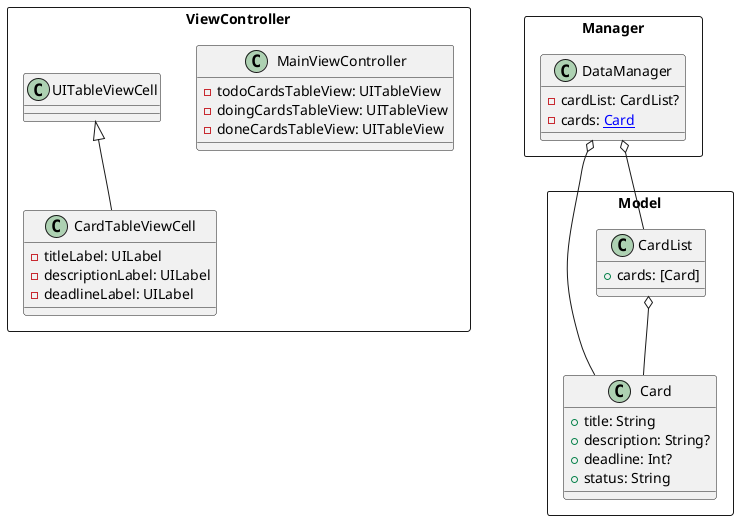 @startuml

package ViewController <<Rectangle>> {
    class MainViewController {
        -todoCardsTableView: UITableView
        -doingCardsTableView: UITableView
        -doneCardsTableView: UITableView
    }
    
    class UITableViewCell
    class CardTableViewCell {
        -titleLabel: UILabel
        -descriptionLabel: UILabel
        -deadlineLabel: UILabel
    }
    UITableViewCell <|-- CardTableViewCell
}

package Model <<Rectangle>> {
    class Card {
        +title: String
        +description: String?
        +deadline: Int?
        +status: String
    }
    
    class CardList {
        +cards: [Card]
    }
    
    CardList o-- Card
}

package Manager <<Rectangle>> {
    class DataManager {
        -cardList: CardList?
        -cards: [[Card]]
    }
    
    DataManager o-- Card
    DataManager o-- CardList
}

@enduml
